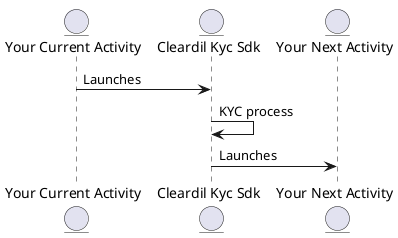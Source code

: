 @startuml

entity "Your Current Activity" as yca
entity "Cleardil Kyc Sdk" as cks
entity "Your Next Activity" as yna

yca -> cks : Launches
cks -> cks : KYC process
cks -> yna : Launches

@enduml
